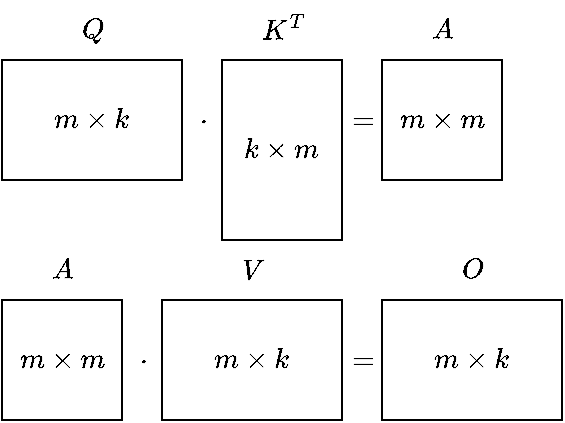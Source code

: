 <mxfile>
    <diagram id="Qs6Qv54ofwiKCLoZZ46J" name="Page-1">
        <mxGraphModel dx="1257" dy="1410" grid="1" gridSize="10" guides="1" tooltips="1" connect="1" arrows="1" fold="1" page="1" pageScale="1" pageWidth="850" pageHeight="1100" math="1" shadow="0">
            <root>
                <mxCell id="0"/>
                <mxCell id="1" parent="0"/>
                <mxCell id="157" value="$$m \times k$$" style="whiteSpace=wrap;html=1;" vertex="1" parent="1">
                    <mxGeometry y="30" width="90" height="60" as="geometry"/>
                </mxCell>
                <mxCell id="158" value="$$k \times m$$" style="whiteSpace=wrap;html=1;" vertex="1" parent="1">
                    <mxGeometry x="110" y="30" width="60" height="90" as="geometry"/>
                </mxCell>
                <mxCell id="159" value="$$\cdot$$" style="text;html=1;align=center;verticalAlign=middle;resizable=0;points=[];autosize=1;strokeColor=none;fillColor=none;" vertex="1" parent="1">
                    <mxGeometry x="60" y="45" width="80" height="30" as="geometry"/>
                </mxCell>
                <mxCell id="160" value="$$Q$$" style="text;html=1;align=center;verticalAlign=middle;resizable=0;points=[];autosize=1;strokeColor=none;fillColor=none;" vertex="1" parent="1">
                    <mxGeometry x="15" width="60" height="30" as="geometry"/>
                </mxCell>
                <mxCell id="161" value="$$K^T$$" style="text;html=1;align=center;verticalAlign=middle;resizable=0;points=[];autosize=1;strokeColor=none;fillColor=none;" vertex="1" parent="1">
                    <mxGeometry x="105" width="70" height="30" as="geometry"/>
                </mxCell>
                <mxCell id="162" value="$$=$$" style="text;html=1;align=center;verticalAlign=middle;resizable=0;points=[];autosize=1;strokeColor=none;fillColor=none;" vertex="1" parent="1">
                    <mxGeometry x="150" y="45" width="60" height="30" as="geometry"/>
                </mxCell>
                <mxCell id="163" value="$$m \times m$$" style="whiteSpace=wrap;html=1;" vertex="1" parent="1">
                    <mxGeometry x="190" y="30" width="60" height="60" as="geometry"/>
                </mxCell>
                <mxCell id="164" value="$$A$$" style="text;html=1;align=center;verticalAlign=middle;resizable=0;points=[];autosize=1;strokeColor=none;fillColor=none;" vertex="1" parent="1">
                    <mxGeometry x="190" width="60" height="30" as="geometry"/>
                </mxCell>
                <mxCell id="165" value="$$m \times m$$" style="whiteSpace=wrap;html=1;" vertex="1" parent="1">
                    <mxGeometry y="150" width="60" height="60" as="geometry"/>
                </mxCell>
                <mxCell id="166" value="$$A$$" style="text;html=1;align=center;verticalAlign=middle;resizable=0;points=[];autosize=1;strokeColor=none;fillColor=none;" vertex="1" parent="1">
                    <mxGeometry y="120" width="60" height="30" as="geometry"/>
                </mxCell>
                <mxCell id="167" value="$$m \times k$$" style="whiteSpace=wrap;html=1;" vertex="1" parent="1">
                    <mxGeometry x="80" y="150" width="90" height="60" as="geometry"/>
                </mxCell>
                <mxCell id="168" value="$$\cdot$$" style="text;html=1;align=center;verticalAlign=middle;resizable=0;points=[];autosize=1;strokeColor=none;fillColor=none;" vertex="1" parent="1">
                    <mxGeometry x="30" y="165" width="80" height="30" as="geometry"/>
                </mxCell>
                <mxCell id="169" value="$$V$$" style="text;html=1;align=center;verticalAlign=middle;resizable=0;points=[];autosize=1;strokeColor=none;fillColor=none;" vertex="1" parent="1">
                    <mxGeometry x="95" y="120" width="60" height="30" as="geometry"/>
                </mxCell>
                <mxCell id="170" value="$$=$$" style="text;html=1;align=center;verticalAlign=middle;resizable=0;points=[];autosize=1;strokeColor=none;fillColor=none;" vertex="1" parent="1">
                    <mxGeometry x="150" y="165" width="60" height="30" as="geometry"/>
                </mxCell>
                <mxCell id="171" value="$$m \times k$$" style="whiteSpace=wrap;html=1;" vertex="1" parent="1">
                    <mxGeometry x="190" y="150" width="90" height="60" as="geometry"/>
                </mxCell>
                <mxCell id="172" value="$$O$$" style="text;html=1;align=center;verticalAlign=middle;resizable=0;points=[];autosize=1;strokeColor=none;fillColor=none;" vertex="1" parent="1">
                    <mxGeometry x="205" y="120" width="60" height="30" as="geometry"/>
                </mxCell>
            </root>
        </mxGraphModel>
    </diagram>
</mxfile>